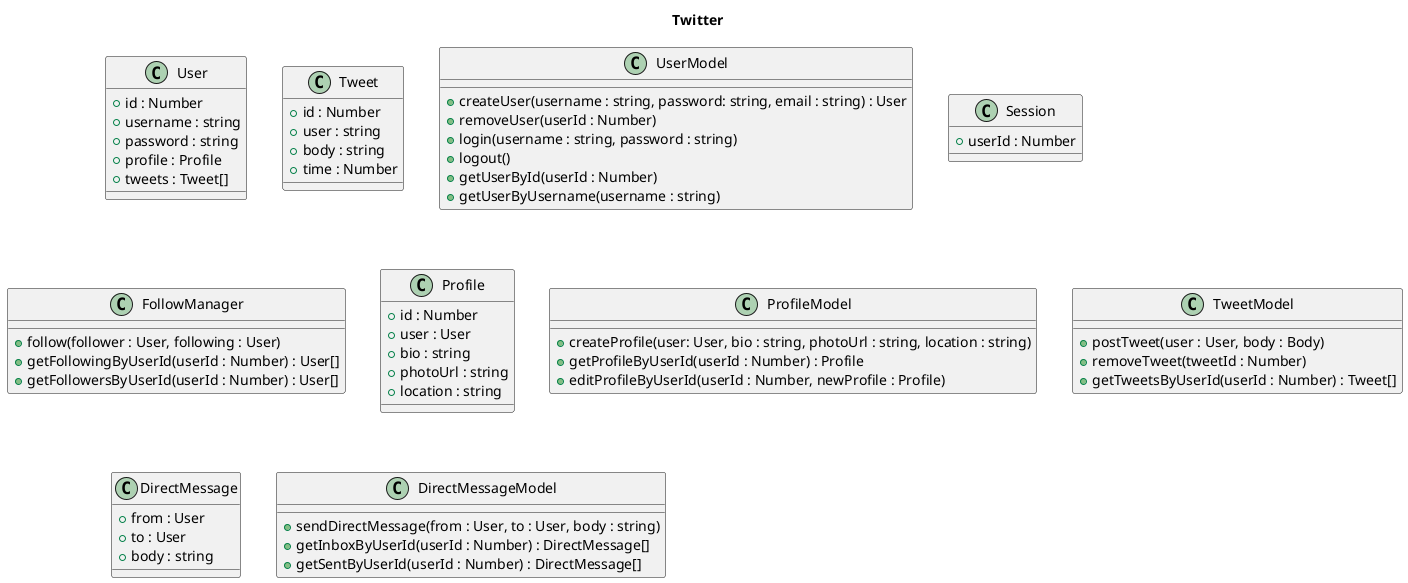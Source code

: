 @startuml
title Twitter

class User {
	+ id : Number
	+ username : string
	+ password : string
	+ profile : Profile
	+ tweets : Tweet[]
}

class Tweet {
	+ id : Number
	+ user : string
	+ body : string
	+ time : Number
}

class UserModel {
	+ createUser(username : string, password: string, email : string) : User
	+ removeUser(userId : Number)
	+ login(username : string, password : string)
	+ logout()
	+ getUserById(userId : Number)
	+ getUserByUsername(username : string)
}

class Session {
	+ userId : Number
}

class FollowManager {
	+ follow(follower : User, following : User)
	+ getFollowingByUserId(userId : Number) : User[]
	+ getFollowersByUserId(userId : Number) : User[]
}

class Profile {
	+ id : Number
	+ user : User
	+ bio : string
	+ photoUrl : string
	+ location : string
}

class ProfileModel {
	+ createProfile(user: User, bio : string, photoUrl : string, location : string)
	+ getProfileByUserId(userId : Number) : Profile
	+ editProfileByUserId(userId : Number, newProfile : Profile)
}

class TweetModel {
	+ postTweet(user : User, body : Body)
	+ removeTweet(tweetId : Number)
	+ getTweetsByUserId(userId : Number) : Tweet[]
}

class DirectMessage {
	+ from : User
	+ to : User
	+ body : string
}

class DirectMessageModel {
	+ sendDirectMessage(from : User, to : User, body : string)
	+ getInboxByUserId(userId : Number) : DirectMessage[]
	+ getSentByUserId(userId : Number) : DirectMessage[]
}

@enduml